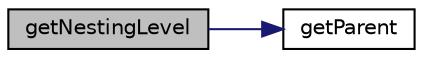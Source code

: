 digraph "getNestingLevel"
{
  edge [fontname="Helvetica",fontsize="10",labelfontname="Helvetica",labelfontsize="10"];
  node [fontname="Helvetica",fontsize="10",shape=record];
  rankdir="LR";
  Node6 [label="getNestingLevel",height=0.2,width=0.4,color="black", fillcolor="grey75", style="filled", fontcolor="black"];
  Node6 -> Node7 [color="midnightblue",fontsize="10",style="solid",fontname="Helvetica"];
  Node7 [label="getParent",height=0.2,width=0.4,color="black", fillcolor="white", style="filled",URL="$class_p_h_p_excel___shared___escher___dg_container___spgr_container___sp_container.html#a95ecaee3537b1ad29b04ef383a57bbae"];
}

